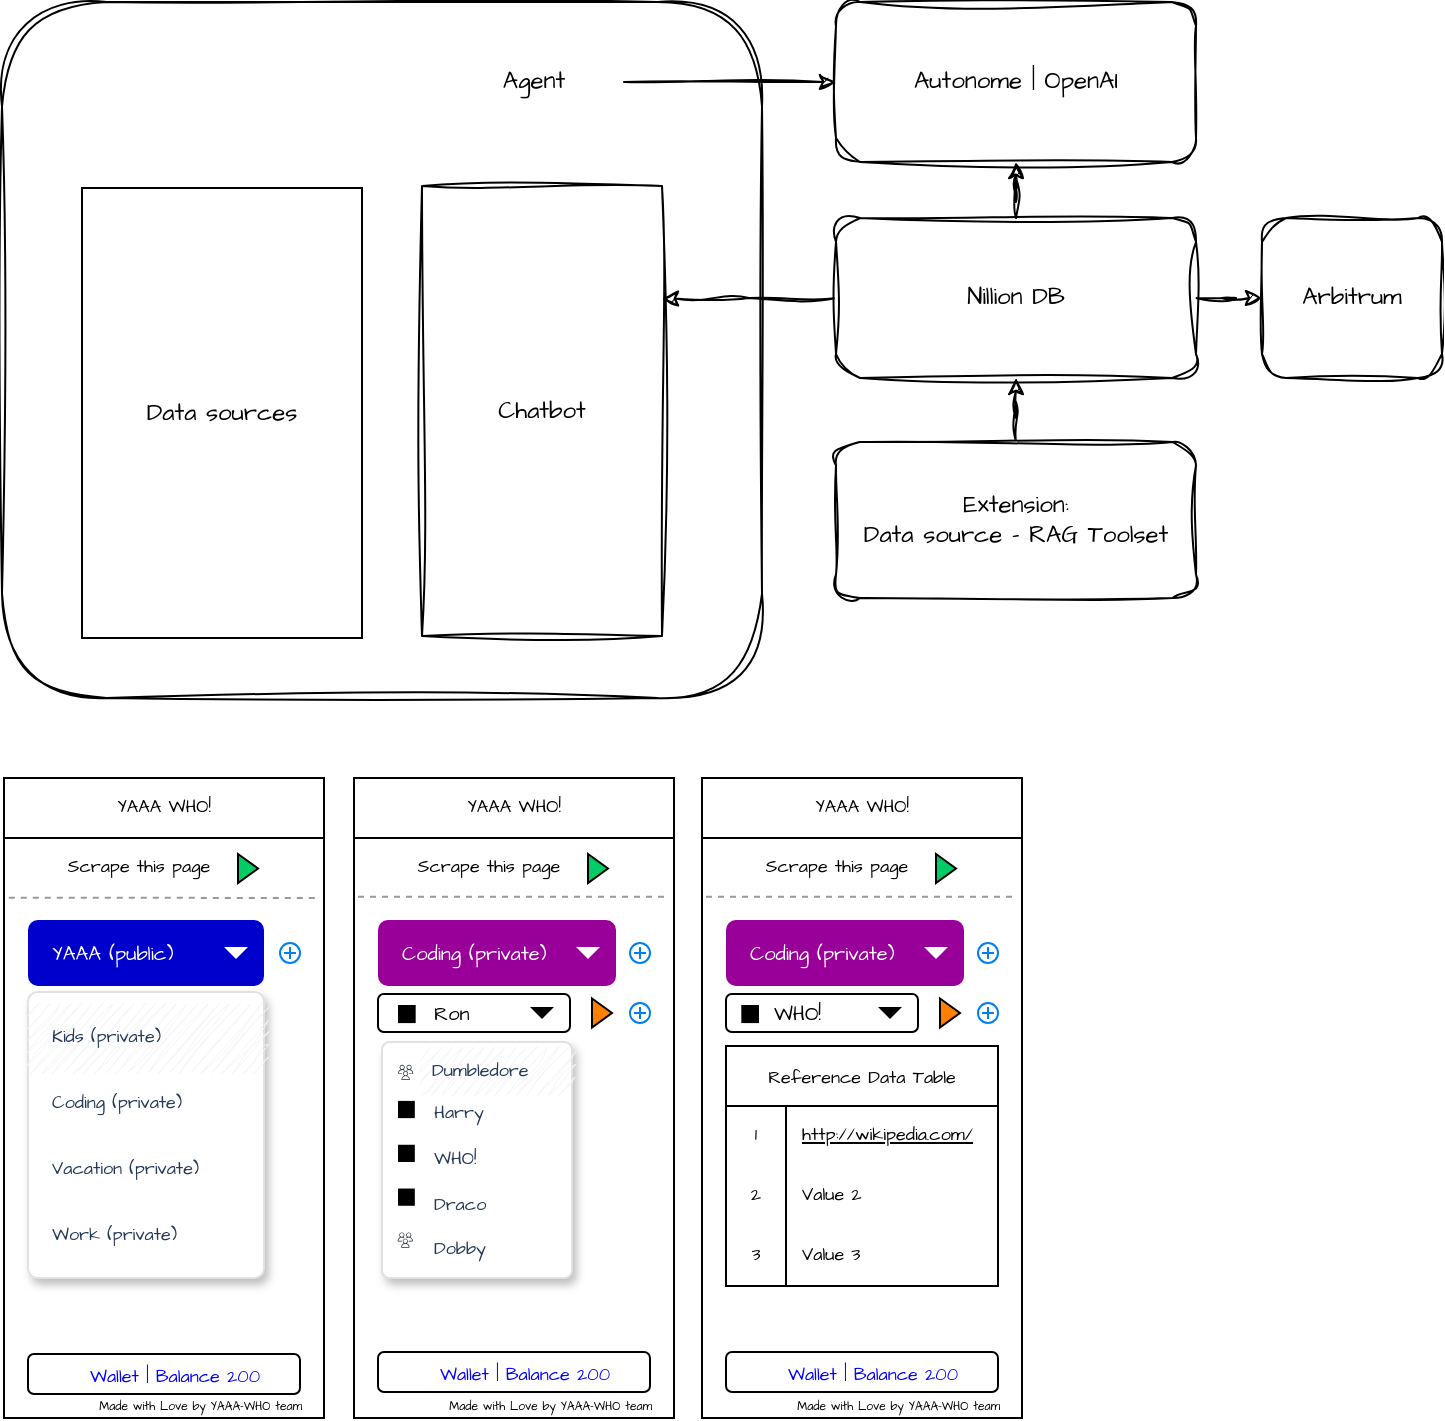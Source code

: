 <mxfile version="26.0.9">
  <diagram name="Page-1" id="-vO6IKAvIUpi8Fm659_Z">
    <mxGraphModel dx="816" dy="445" grid="1" gridSize="10" guides="1" tooltips="1" connect="1" arrows="1" fold="1" page="1" pageScale="1" pageWidth="827" pageHeight="1169" math="0" shadow="0">
      <root>
        <mxCell id="0" />
        <mxCell id="1" parent="0" />
        <mxCell id="kdlLtOx3mS1jV0NhRZuz-1" value="" style="rounded=1;whiteSpace=wrap;html=1;sketch=1;hachureGap=4;jiggle=2;curveFitting=1;fontFamily=Architects Daughter;fontSource=https%3A%2F%2Ffonts.googleapis.com%2Fcss%3Ffamily%3DArchitects%2BDaughter;" vertex="1" parent="1">
          <mxGeometry x="39" y="132" width="380" height="348" as="geometry" />
        </mxCell>
        <mxCell id="kdlLtOx3mS1jV0NhRZuz-2" value="Chatbot" style="rounded=0;whiteSpace=wrap;html=1;sketch=1;hachureGap=4;jiggle=2;curveFitting=1;fontFamily=Architects Daughter;fontSource=https%3A%2F%2Ffonts.googleapis.com%2Fcss%3Ffamily%3DArchitects%2BDaughter;" vertex="1" parent="1">
          <mxGeometry x="249" y="224" width="120" height="225" as="geometry" />
        </mxCell>
        <mxCell id="kdlLtOx3mS1jV0NhRZuz-6" style="edgeStyle=orthogonalEdgeStyle;rounded=0;sketch=1;hachureGap=4;jiggle=2;curveFitting=1;orthogonalLoop=1;jettySize=auto;html=1;fontFamily=Architects Daughter;fontSource=https%3A%2F%2Ffonts.googleapis.com%2Fcss%3Ffamily%3DArchitects%2BDaughter;" edge="1" parent="1" source="kdlLtOx3mS1jV0NhRZuz-3" target="kdlLtOx3mS1jV0NhRZuz-5">
          <mxGeometry relative="1" as="geometry" />
        </mxCell>
        <mxCell id="kdlLtOx3mS1jV0NhRZuz-3" value="Agent" style="text;html=1;align=center;verticalAlign=middle;whiteSpace=wrap;rounded=0;fontFamily=Architects Daughter;fontSource=https%3A%2F%2Ffonts.googleapis.com%2Fcss%3Ffamily%3DArchitects%2BDaughter;" vertex="1" parent="1">
          <mxGeometry x="260" y="157" width="90" height="30" as="geometry" />
        </mxCell>
        <mxCell id="kdlLtOx3mS1jV0NhRZuz-4" value="Data sources" style="text;html=1;align=center;verticalAlign=middle;whiteSpace=wrap;rounded=0;fontFamily=Architects Daughter;fontSource=https%3A%2F%2Ffonts.googleapis.com%2Fcss%3Ffamily%3DArchitects%2BDaughter;shadow=0;strokeColor=default;" vertex="1" parent="1">
          <mxGeometry x="79" y="225" width="140" height="225" as="geometry" />
        </mxCell>
        <mxCell id="kdlLtOx3mS1jV0NhRZuz-5" value="Autonome | OpenAI" style="rounded=1;whiteSpace=wrap;html=1;sketch=1;hachureGap=4;jiggle=2;curveFitting=1;fontFamily=Architects Daughter;fontSource=https%3A%2F%2Ffonts.googleapis.com%2Fcss%3Ffamily%3DArchitects%2BDaughter;" vertex="1" parent="1">
          <mxGeometry x="456" y="132" width="180" height="80" as="geometry" />
        </mxCell>
        <mxCell id="kdlLtOx3mS1jV0NhRZuz-8" style="edgeStyle=orthogonalEdgeStyle;rounded=0;sketch=1;hachureGap=4;jiggle=2;curveFitting=1;orthogonalLoop=1;jettySize=auto;html=1;entryX=0.5;entryY=1;entryDx=0;entryDy=0;fontFamily=Architects Daughter;fontSource=https%3A%2F%2Ffonts.googleapis.com%2Fcss%3Ffamily%3DArchitects%2BDaughter;" edge="1" parent="1" source="kdlLtOx3mS1jV0NhRZuz-7" target="kdlLtOx3mS1jV0NhRZuz-5">
          <mxGeometry relative="1" as="geometry" />
        </mxCell>
        <mxCell id="kdlLtOx3mS1jV0NhRZuz-9" style="edgeStyle=orthogonalEdgeStyle;rounded=0;sketch=1;hachureGap=4;jiggle=2;curveFitting=1;orthogonalLoop=1;jettySize=auto;html=1;entryX=1;entryY=0.25;entryDx=0;entryDy=0;fontFamily=Architects Daughter;fontSource=https%3A%2F%2Ffonts.googleapis.com%2Fcss%3Ffamily%3DArchitects%2BDaughter;" edge="1" parent="1" source="kdlLtOx3mS1jV0NhRZuz-7" target="kdlLtOx3mS1jV0NhRZuz-2">
          <mxGeometry relative="1" as="geometry" />
        </mxCell>
        <mxCell id="kdlLtOx3mS1jV0NhRZuz-16" style="edgeStyle=orthogonalEdgeStyle;rounded=0;sketch=1;hachureGap=4;jiggle=2;curveFitting=1;orthogonalLoop=1;jettySize=auto;html=1;entryX=0;entryY=0.5;entryDx=0;entryDy=0;fontFamily=Architects Daughter;fontSource=https%3A%2F%2Ffonts.googleapis.com%2Fcss%3Ffamily%3DArchitects%2BDaughter;" edge="1" parent="1" source="kdlLtOx3mS1jV0NhRZuz-7" target="kdlLtOx3mS1jV0NhRZuz-15">
          <mxGeometry relative="1" as="geometry" />
        </mxCell>
        <mxCell id="kdlLtOx3mS1jV0NhRZuz-7" value="Nillion DB" style="rounded=1;whiteSpace=wrap;html=1;sketch=1;hachureGap=4;jiggle=2;curveFitting=1;fontFamily=Architects Daughter;fontSource=https%3A%2F%2Ffonts.googleapis.com%2Fcss%3Ffamily%3DArchitects%2BDaughter;" vertex="1" parent="1">
          <mxGeometry x="456" y="240" width="180" height="80" as="geometry" />
        </mxCell>
        <mxCell id="kdlLtOx3mS1jV0NhRZuz-11" style="edgeStyle=orthogonalEdgeStyle;rounded=0;sketch=1;hachureGap=4;jiggle=2;curveFitting=1;orthogonalLoop=1;jettySize=auto;html=1;entryX=0.5;entryY=1;entryDx=0;entryDy=0;fontFamily=Architects Daughter;fontSource=https%3A%2F%2Ffonts.googleapis.com%2Fcss%3Ffamily%3DArchitects%2BDaughter;" edge="1" parent="1" source="kdlLtOx3mS1jV0NhRZuz-10" target="kdlLtOx3mS1jV0NhRZuz-7">
          <mxGeometry relative="1" as="geometry" />
        </mxCell>
        <mxCell id="kdlLtOx3mS1jV0NhRZuz-10" value="Extension:&lt;div&gt;Data source - RAG Toolset&lt;/div&gt;" style="rounded=1;whiteSpace=wrap;html=1;sketch=1;hachureGap=4;jiggle=2;curveFitting=1;fontFamily=Architects Daughter;fontSource=https%3A%2F%2Ffonts.googleapis.com%2Fcss%3Ffamily%3DArchitects%2BDaughter;" vertex="1" parent="1">
          <mxGeometry x="456" y="352" width="180" height="78" as="geometry" />
        </mxCell>
        <mxCell id="kdlLtOx3mS1jV0NhRZuz-15" value="Arbitrum" style="rounded=1;whiteSpace=wrap;html=1;sketch=1;hachureGap=4;jiggle=2;curveFitting=1;fontFamily=Architects Daughter;fontSource=https%3A%2F%2Ffonts.googleapis.com%2Fcss%3Ffamily%3DArchitects%2BDaughter;" vertex="1" parent="1">
          <mxGeometry x="669" y="240" width="90" height="80" as="geometry" />
        </mxCell>
        <mxCell id="kdlLtOx3mS1jV0NhRZuz-19" value="" style="rounded=0;whiteSpace=wrap;html=1;hachureGap=4;fontFamily=Architects Daughter;fontSource=https%3A%2F%2Ffonts.googleapis.com%2Fcss%3Ffamily%3DArchitects%2BDaughter;" vertex="1" parent="1">
          <mxGeometry x="40" y="520" width="160" height="320" as="geometry" />
        </mxCell>
        <mxCell id="kdlLtOx3mS1jV0NhRZuz-20" value="YAAA WHO!" style="text;html=1;align=center;verticalAlign=middle;whiteSpace=wrap;rounded=0;fontFamily=Architects Daughter;fontSource=https%3A%2F%2Ffonts.googleapis.com%2Fcss%3Ffamily%3DArchitects%2BDaughter;fontSize=9;labelBorderColor=none;strokeColor=default;" vertex="1" parent="1">
          <mxGeometry x="40" y="520" width="160" height="30" as="geometry" />
        </mxCell>
        <mxCell id="kdlLtOx3mS1jV0NhRZuz-25" value="" style="triangle;whiteSpace=wrap;html=1;hachureGap=4;fontFamily=Architects Daughter;fontSource=https%3A%2F%2Ffonts.googleapis.com%2Fcss%3Ffamily%3DArchitects%2BDaughter;fillColor=#00CC66;" vertex="1" parent="1">
          <mxGeometry x="157" y="558" width="10" height="14.5" as="geometry" />
        </mxCell>
        <mxCell id="kdlLtOx3mS1jV0NhRZuz-26" value="Scrape this page" style="text;html=1;align=center;verticalAlign=middle;whiteSpace=wrap;rounded=0;fontFamily=Architects Daughter;fontSource=https%3A%2F%2Ffonts.googleapis.com%2Fcss%3Ffamily%3DArchitects%2BDaughter;fontSize=9;labelBorderColor=none;strokeColor=none;" vertex="1" parent="1">
          <mxGeometry x="66.5" y="550" width="81" height="30" as="geometry" />
        </mxCell>
        <mxCell id="kdlLtOx3mS1jV0NhRZuz-29" value="&lt;font style=&quot;font-size: 10px;&quot;&gt;YAAA (public)&lt;/font&gt;" style="rounded=1;fillColor=#0000CC;strokeColor=none;html=1;fontColor=#ffffff;align=left;fontSize=12;spacingLeft=10;sketch=0;hachureGap=4;pointerEvents=0;fontFamily=Architects Daughter;fontSource=https%3A%2F%2Ffonts.googleapis.com%2Fcss%3Ffamily%3DArchitects%2BDaughter;jiggle=2;curveFitting=1;" vertex="1" parent="1">
          <mxGeometry x="52" y="591" width="118" height="33" as="geometry" />
        </mxCell>
        <mxCell id="kdlLtOx3mS1jV0NhRZuz-30" value="" style="shape=triangle;direction=south;fillColor=#ffffff;strokeColor=none;html=1;hachureGap=4;pointerEvents=0;fontFamily=Architects Daughter;fontSource=https%3A%2F%2Ffonts.googleapis.com%2Fcss%3Ffamily%3DArchitects%2BDaughter;fontSize=20;" vertex="1" parent="kdlLtOx3mS1jV0NhRZuz-29">
          <mxGeometry x="1" y="0.5" width="12" height="6" relative="1" as="geometry">
            <mxPoint x="-20" y="-3" as="offset" />
          </mxGeometry>
        </mxCell>
        <mxCell id="kdlLtOx3mS1jV0NhRZuz-31" value="" style="rounded=1;fillColor=#ffffff;strokeColor=#DFE1E5;shadow=1;html=1;arcSize=4;hachureGap=4;pointerEvents=0;fontFamily=Architects Daughter;fontSource=https%3A%2F%2Ffonts.googleapis.com%2Fcss%3Ffamily%3DArchitects%2BDaughter;fontSize=20;" vertex="1" parent="1">
          <mxGeometry x="52" y="627" width="118" height="143" as="geometry" />
        </mxCell>
        <mxCell id="kdlLtOx3mS1jV0NhRZuz-32" value="Kids (private)" style="rounded=0;fillColor=#F4F5F7;strokeColor=none;shadow=0;html=1;align=left;fontSize=9;spacingLeft=10;fontColor=#253858;resizeWidth=1;sketch=1;hachureGap=4;pointerEvents=0;fontFamily=Architects Daughter;fontSource=https%3A%2F%2Ffonts.googleapis.com%2Fcss%3Ffamily%3DArchitects%2BDaughter;jiggle=2;curveFitting=1;" vertex="1" parent="kdlLtOx3mS1jV0NhRZuz-31">
          <mxGeometry width="118" height="33" relative="1" as="geometry">
            <mxPoint y="6" as="offset" />
          </mxGeometry>
        </mxCell>
        <mxCell id="kdlLtOx3mS1jV0NhRZuz-33" value="Coding (private)" style="rounded=0;fillColor=none;strokeColor=none;shadow=0;html=1;align=left;fontSize=9;spacingLeft=10;fontColor=#253858;resizeWidth=1;sketch=1;hachureGap=4;pointerEvents=0;fontFamily=Architects Daughter;fontSource=https%3A%2F%2Ffonts.googleapis.com%2Fcss%3Ffamily%3DArchitects%2BDaughter;jiggle=2;curveFitting=1;" vertex="1" parent="kdlLtOx3mS1jV0NhRZuz-31">
          <mxGeometry width="118" height="33" relative="1" as="geometry">
            <mxPoint y="39" as="offset" />
          </mxGeometry>
        </mxCell>
        <mxCell id="kdlLtOx3mS1jV0NhRZuz-34" value="Vacation (private)" style="rounded=0;fillColor=none;strokeColor=none;shadow=0;html=1;align=left;fontSize=9;spacingLeft=10;fontColor=#253858;resizeWidth=1;sketch=1;hachureGap=4;pointerEvents=0;fontFamily=Architects Daughter;fontSource=https%3A%2F%2Ffonts.googleapis.com%2Fcss%3Ffamily%3DArchitects%2BDaughter;jiggle=2;curveFitting=1;" vertex="1" parent="kdlLtOx3mS1jV0NhRZuz-31">
          <mxGeometry width="118" height="33" relative="1" as="geometry">
            <mxPoint y="72" as="offset" />
          </mxGeometry>
        </mxCell>
        <mxCell id="kdlLtOx3mS1jV0NhRZuz-35" value="Work (private)" style="rounded=0;fillColor=none;strokeColor=none;shadow=0;html=1;align=left;fontSize=9;spacingLeft=10;fontColor=#253858;resizeWidth=1;sketch=1;hachureGap=4;pointerEvents=0;fontFamily=Architects Daughter;fontSource=https%3A%2F%2Ffonts.googleapis.com%2Fcss%3Ffamily%3DArchitects%2BDaughter;jiggle=2;curveFitting=1;" vertex="1" parent="kdlLtOx3mS1jV0NhRZuz-31">
          <mxGeometry width="118" height="33" relative="1" as="geometry">
            <mxPoint y="105" as="offset" />
          </mxGeometry>
        </mxCell>
        <mxCell id="kdlLtOx3mS1jV0NhRZuz-36" value="" style="rounded=0;whiteSpace=wrap;html=1;hachureGap=4;fontFamily=Architects Daughter;fontSource=https%3A%2F%2Ffonts.googleapis.com%2Fcss%3Ffamily%3DArchitects%2BDaughter;" vertex="1" parent="1">
          <mxGeometry x="389" y="520" width="160" height="320" as="geometry" />
        </mxCell>
        <mxCell id="kdlLtOx3mS1jV0NhRZuz-37" value="YAAA WHO!" style="text;html=1;align=center;verticalAlign=middle;whiteSpace=wrap;rounded=0;fontFamily=Architects Daughter;fontSource=https%3A%2F%2Ffonts.googleapis.com%2Fcss%3Ffamily%3DArchitects%2BDaughter;fontSize=9;labelBorderColor=none;strokeColor=default;" vertex="1" parent="1">
          <mxGeometry x="389" y="520" width="160" height="30" as="geometry" />
        </mxCell>
        <mxCell id="kdlLtOx3mS1jV0NhRZuz-38" value="" style="triangle;whiteSpace=wrap;html=1;hachureGap=4;fontFamily=Architects Daughter;fontSource=https%3A%2F%2Ffonts.googleapis.com%2Fcss%3Ffamily%3DArchitects%2BDaughter;fillColor=#00CC66;" vertex="1" parent="1">
          <mxGeometry x="506" y="558" width="10" height="14.5" as="geometry" />
        </mxCell>
        <mxCell id="kdlLtOx3mS1jV0NhRZuz-39" value="Scrape this page" style="text;html=1;align=center;verticalAlign=middle;whiteSpace=wrap;rounded=0;fontFamily=Architects Daughter;fontSource=https%3A%2F%2Ffonts.googleapis.com%2Fcss%3Ffamily%3DArchitects%2BDaughter;fontSize=9;labelBorderColor=none;strokeColor=none;" vertex="1" parent="1">
          <mxGeometry x="415.5" y="550" width="81" height="30" as="geometry" />
        </mxCell>
        <mxCell id="kdlLtOx3mS1jV0NhRZuz-41" value="&lt;font style=&quot;font-size: 10px;&quot;&gt;Coding (private)&lt;/font&gt;" style="rounded=1;fillColor=#990099;strokeColor=none;html=1;fontColor=#ffffff;align=left;fontSize=12;spacingLeft=10;sketch=0;hachureGap=4;pointerEvents=0;fontFamily=Architects Daughter;fontSource=https%3A%2F%2Ffonts.googleapis.com%2Fcss%3Ffamily%3DArchitects%2BDaughter;jiggle=2;curveFitting=1;" vertex="1" parent="1">
          <mxGeometry x="401" y="591" width="119" height="33" as="geometry" />
        </mxCell>
        <mxCell id="kdlLtOx3mS1jV0NhRZuz-42" value="" style="shape=triangle;direction=south;fillColor=#ffffff;strokeColor=none;html=1;hachureGap=4;pointerEvents=0;fontFamily=Architects Daughter;fontSource=https%3A%2F%2Ffonts.googleapis.com%2Fcss%3Ffamily%3DArchitects%2BDaughter;fontSize=20;" vertex="1" parent="kdlLtOx3mS1jV0NhRZuz-41">
          <mxGeometry x="1" y="0.5" width="12" height="6" relative="1" as="geometry">
            <mxPoint x="-20" y="-3" as="offset" />
          </mxGeometry>
        </mxCell>
        <mxCell id="kdlLtOx3mS1jV0NhRZuz-48" value="Reference Data Table" style="shape=table;startSize=30;container=1;collapsible=0;childLayout=tableLayout;fixedRows=1;rowLines=0;fontStyle=0;strokeColor=default;fontSize=9;hachureGap=4;fontFamily=Architects Daughter;fontSource=https%3A%2F%2Ffonts.googleapis.com%2Fcss%3Ffamily%3DArchitects%2BDaughter;swimlaneLine=1;" vertex="1" parent="1">
          <mxGeometry x="401" y="654" width="136" height="120" as="geometry" />
        </mxCell>
        <mxCell id="kdlLtOx3mS1jV0NhRZuz-49" value="" style="shape=tableRow;horizontal=0;startSize=0;swimlaneHead=0;swimlaneBody=0;top=0;left=0;bottom=0;right=0;collapsible=0;dropTarget=0;fillColor=none;points=[[0,0.5],[1,0.5]];portConstraint=eastwest;strokeColor=inherit;fontSize=9;sketch=1;hachureGap=4;jiggle=2;curveFitting=1;fontFamily=Architects Daughter;fontSource=https%3A%2F%2Ffonts.googleapis.com%2Fcss%3Ffamily%3DArchitects%2BDaughter;" vertex="1" parent="kdlLtOx3mS1jV0NhRZuz-48">
          <mxGeometry y="30" width="136" height="30" as="geometry" />
        </mxCell>
        <mxCell id="kdlLtOx3mS1jV0NhRZuz-50" value="1" style="shape=partialRectangle;html=1;whiteSpace=wrap;connectable=0;fillColor=none;top=0;left=0;bottom=0;right=0;overflow=hidden;pointerEvents=1;strokeColor=inherit;fontSize=9;sketch=1;hachureGap=4;jiggle=2;curveFitting=1;fontFamily=Architects Daughter;fontSource=https%3A%2F%2Ffonts.googleapis.com%2Fcss%3Ffamily%3DArchitects%2BDaughter;" vertex="1" parent="kdlLtOx3mS1jV0NhRZuz-49">
          <mxGeometry width="30" height="30" as="geometry">
            <mxRectangle width="30" height="30" as="alternateBounds" />
          </mxGeometry>
        </mxCell>
        <mxCell id="kdlLtOx3mS1jV0NhRZuz-51" value="&lt;u&gt;http://wikipedia.com/&lt;/u&gt;" style="shape=partialRectangle;html=1;whiteSpace=wrap;connectable=0;fillColor=none;top=0;left=0;bottom=0;right=0;align=left;spacingLeft=6;overflow=hidden;strokeColor=inherit;fontSize=9;sketch=1;hachureGap=4;jiggle=2;curveFitting=1;fontFamily=Architects Daughter;fontSource=https%3A%2F%2Ffonts.googleapis.com%2Fcss%3Ffamily%3DArchitects%2BDaughter;" vertex="1" parent="kdlLtOx3mS1jV0NhRZuz-49">
          <mxGeometry x="30" width="106" height="30" as="geometry">
            <mxRectangle width="106" height="30" as="alternateBounds" />
          </mxGeometry>
        </mxCell>
        <mxCell id="kdlLtOx3mS1jV0NhRZuz-52" value="" style="shape=tableRow;horizontal=0;startSize=0;swimlaneHead=0;swimlaneBody=0;top=0;left=0;bottom=0;right=0;collapsible=0;dropTarget=0;fillColor=none;points=[[0,0.5],[1,0.5]];portConstraint=eastwest;strokeColor=inherit;fontSize=9;sketch=1;hachureGap=4;jiggle=2;curveFitting=1;fontFamily=Architects Daughter;fontSource=https%3A%2F%2Ffonts.googleapis.com%2Fcss%3Ffamily%3DArchitects%2BDaughter;" vertex="1" parent="kdlLtOx3mS1jV0NhRZuz-48">
          <mxGeometry y="60" width="136" height="30" as="geometry" />
        </mxCell>
        <mxCell id="kdlLtOx3mS1jV0NhRZuz-53" value="2" style="shape=partialRectangle;html=1;whiteSpace=wrap;connectable=0;fillColor=none;top=0;left=0;bottom=0;right=0;overflow=hidden;strokeColor=inherit;fontSize=9;sketch=1;hachureGap=4;jiggle=2;curveFitting=1;fontFamily=Architects Daughter;fontSource=https%3A%2F%2Ffonts.googleapis.com%2Fcss%3Ffamily%3DArchitects%2BDaughter;" vertex="1" parent="kdlLtOx3mS1jV0NhRZuz-52">
          <mxGeometry width="30" height="30" as="geometry">
            <mxRectangle width="30" height="30" as="alternateBounds" />
          </mxGeometry>
        </mxCell>
        <mxCell id="kdlLtOx3mS1jV0NhRZuz-54" value="Value 2" style="shape=partialRectangle;html=1;whiteSpace=wrap;connectable=0;fillColor=none;top=0;left=0;bottom=0;right=0;align=left;spacingLeft=6;overflow=hidden;strokeColor=inherit;fontSize=9;sketch=1;hachureGap=4;jiggle=2;curveFitting=1;fontFamily=Architects Daughter;fontSource=https%3A%2F%2Ffonts.googleapis.com%2Fcss%3Ffamily%3DArchitects%2BDaughter;" vertex="1" parent="kdlLtOx3mS1jV0NhRZuz-52">
          <mxGeometry x="30" width="106" height="30" as="geometry">
            <mxRectangle width="106" height="30" as="alternateBounds" />
          </mxGeometry>
        </mxCell>
        <mxCell id="kdlLtOx3mS1jV0NhRZuz-55" value="" style="shape=tableRow;horizontal=0;startSize=0;swimlaneHead=0;swimlaneBody=0;top=0;left=0;bottom=0;right=0;collapsible=0;dropTarget=0;fillColor=none;points=[[0,0.5],[1,0.5]];portConstraint=eastwest;strokeColor=inherit;fontSize=9;sketch=1;hachureGap=4;jiggle=2;curveFitting=1;fontFamily=Architects Daughter;fontSource=https%3A%2F%2Ffonts.googleapis.com%2Fcss%3Ffamily%3DArchitects%2BDaughter;" vertex="1" parent="kdlLtOx3mS1jV0NhRZuz-48">
          <mxGeometry y="90" width="136" height="30" as="geometry" />
        </mxCell>
        <mxCell id="kdlLtOx3mS1jV0NhRZuz-56" value="3" style="shape=partialRectangle;html=1;whiteSpace=wrap;connectable=0;fillColor=none;top=0;left=0;bottom=0;right=0;overflow=hidden;strokeColor=inherit;fontSize=9;sketch=1;hachureGap=4;jiggle=2;curveFitting=1;fontFamily=Architects Daughter;fontSource=https%3A%2F%2Ffonts.googleapis.com%2Fcss%3Ffamily%3DArchitects%2BDaughter;" vertex="1" parent="kdlLtOx3mS1jV0NhRZuz-55">
          <mxGeometry width="30" height="30" as="geometry">
            <mxRectangle width="30" height="30" as="alternateBounds" />
          </mxGeometry>
        </mxCell>
        <mxCell id="kdlLtOx3mS1jV0NhRZuz-57" value="Value 3" style="shape=partialRectangle;html=1;whiteSpace=wrap;connectable=0;fillColor=none;top=0;left=0;bottom=0;right=0;align=left;spacingLeft=6;overflow=hidden;strokeColor=inherit;fontSize=9;sketch=1;hachureGap=4;jiggle=2;curveFitting=1;fontFamily=Architects Daughter;fontSource=https%3A%2F%2Ffonts.googleapis.com%2Fcss%3Ffamily%3DArchitects%2BDaughter;" vertex="1" parent="kdlLtOx3mS1jV0NhRZuz-55">
          <mxGeometry x="30" width="106" height="30" as="geometry">
            <mxRectangle width="106" height="30" as="alternateBounds" />
          </mxGeometry>
        </mxCell>
        <mxCell id="kdlLtOx3mS1jV0NhRZuz-64" value="" style="endArrow=none;dashed=1;html=1;rounded=0;hachureGap=4;fontFamily=Architects Daughter;fontSource=https%3A%2F%2Ffonts.googleapis.com%2Fcss%3Ffamily%3DArchitects%2BDaughter;exitX=0.015;exitY=0.187;exitDx=0;exitDy=0;exitPerimeter=0;strokeColor=#999999;" edge="1" parent="1" source="kdlLtOx3mS1jV0NhRZuz-19">
          <mxGeometry width="50" height="50" relative="1" as="geometry">
            <mxPoint x="178" y="710" as="sourcePoint" />
            <mxPoint x="198" y="580" as="targetPoint" />
          </mxGeometry>
        </mxCell>
        <mxCell id="kdlLtOx3mS1jV0NhRZuz-65" value="" style="endArrow=none;dashed=1;html=1;rounded=0;hachureGap=4;fontFamily=Architects Daughter;fontSource=https%3A%2F%2Ffonts.googleapis.com%2Fcss%3Ffamily%3DArchitects%2BDaughter;exitX=0.015;exitY=0.187;exitDx=0;exitDy=0;exitPerimeter=0;strokeColor=#999999;" edge="1" parent="1">
          <mxGeometry width="50" height="50" relative="1" as="geometry">
            <mxPoint x="391" y="579.38" as="sourcePoint" />
            <mxPoint x="547" y="579.38" as="targetPoint" />
          </mxGeometry>
        </mxCell>
        <mxCell id="kdlLtOx3mS1jV0NhRZuz-68" value="" style="html=1;verticalLabelPosition=bottom;align=center;labelBackgroundColor=#ffffff;verticalAlign=top;strokeWidth=1;strokeColor=#0080F0;shadow=0;dashed=0;shape=mxgraph.ios7.icons.add;hachureGap=4;fontFamily=Architects Daughter;fontSource=https%3A%2F%2Ffonts.googleapis.com%2Fcss%3Ffamily%3DArchitects%2BDaughter;" vertex="1" parent="1">
          <mxGeometry x="178" y="602.5" width="10" height="10" as="geometry" />
        </mxCell>
        <mxCell id="kdlLtOx3mS1jV0NhRZuz-69" value="" style="html=1;verticalLabelPosition=bottom;align=center;labelBackgroundColor=#ffffff;verticalAlign=top;strokeWidth=1;strokeColor=#0080F0;shadow=0;dashed=0;shape=mxgraph.ios7.icons.add;hachureGap=4;fontFamily=Architects Daughter;fontSource=https%3A%2F%2Ffonts.googleapis.com%2Fcss%3Ffamily%3DArchitects%2BDaughter;" vertex="1" parent="1">
          <mxGeometry x="527" y="602.5" width="10" height="10" as="geometry" />
        </mxCell>
        <mxCell id="kdlLtOx3mS1jV0NhRZuz-70" value="&lt;font style=&quot;font-size: 9px;&quot;&gt;Wallet | Balance 200&lt;/font&gt;" style="rounded=1;fillColor=none;strokeColor=default;html=1;fontColor=#0000FF;align=center;fontSize=10;spacingLeft=10;fontSize=11;hachureGap=4;pointerEvents=0;fontFamily=Architects Daughter;fontSource=https%3A%2F%2Ffonts.googleapis.com%2Fcss%3Ffamily%3DArchitects%2BDaughter;labelBorderColor=none;" vertex="1" parent="1">
          <mxGeometry x="401" y="807" width="136" height="20" as="geometry" />
        </mxCell>
        <mxCell id="kdlLtOx3mS1jV0NhRZuz-71" value="&lt;font style=&quot;font-size: 9px;&quot;&gt;Wallet | Balance 200&lt;/font&gt;" style="rounded=1;fillColor=none;strokeColor=default;html=1;fontColor=#0000FF;align=center;fontSize=10;spacingLeft=10;fontSize=11;hachureGap=4;pointerEvents=0;fontFamily=Architects Daughter;fontSource=https%3A%2F%2Ffonts.googleapis.com%2Fcss%3Ffamily%3DArchitects%2BDaughter;labelBorderColor=none;" vertex="1" parent="1">
          <mxGeometry x="52" y="808" width="136" height="20" as="geometry" />
        </mxCell>
        <mxCell id="kdlLtOx3mS1jV0NhRZuz-72" value="&lt;font style=&quot;font-size: 10px;&quot;&gt;&amp;nbsp; &amp;nbsp;WHO!&lt;/font&gt;" style="rounded=1;fillColor=default;strokeColor=default;html=1;fontColor=#000000;align=left;fontSize=12;spacingLeft=10;sketch=0;hachureGap=4;pointerEvents=0;fontFamily=Architects Daughter;fontSource=https%3A%2F%2Ffonts.googleapis.com%2Fcss%3Ffamily%3DArchitects%2BDaughter;jiggle=2;curveFitting=1;" vertex="1" parent="1">
          <mxGeometry x="401" y="628" width="96" height="19" as="geometry" />
        </mxCell>
        <mxCell id="kdlLtOx3mS1jV0NhRZuz-73" value="" style="shape=triangle;direction=south;fillColor=#000000;strokeColor=none;html=1;hachureGap=4;pointerEvents=0;fontFamily=Architects Daughter;fontSource=https%3A%2F%2Ffonts.googleapis.com%2Fcss%3Ffamily%3DArchitects%2BDaughter;fontSize=20;" vertex="1" parent="kdlLtOx3mS1jV0NhRZuz-72">
          <mxGeometry x="1" y="0.5" width="12" height="6" relative="1" as="geometry">
            <mxPoint x="-20" y="-3" as="offset" />
          </mxGeometry>
        </mxCell>
        <mxCell id="kdlLtOx3mS1jV0NhRZuz-119" value="" style="sketch=0;verticalLabelPosition=bottom;sketch=0;aspect=fixed;html=1;verticalAlign=top;strokeColor=none;fillColor=#000000;align=center;outlineConnect=0;pointerEvents=1;shape=mxgraph.citrix2.user;hachureGap=4;jiggle=2;curveFitting=1;fontFamily=Architects Daughter;fontSource=https%3A%2F%2Ffonts.googleapis.com%2Fcss%3Ffamily%3DArchitects%2BDaughter;" vertex="1" parent="kdlLtOx3mS1jV0NhRZuz-72">
          <mxGeometry x="7.66" y="5.5" width="8.84" height="9.05" as="geometry" />
        </mxCell>
        <mxCell id="kdlLtOx3mS1jV0NhRZuz-76" value="" style="triangle;whiteSpace=wrap;html=1;hachureGap=4;fontFamily=Architects Daughter;fontSource=https%3A%2F%2Ffonts.googleapis.com%2Fcss%3Ffamily%3DArchitects%2BDaughter;fillColor=#FF8000;" vertex="1" parent="1">
          <mxGeometry x="508" y="630.25" width="10" height="14.5" as="geometry" />
        </mxCell>
        <mxCell id="kdlLtOx3mS1jV0NhRZuz-77" value="" style="html=1;verticalLabelPosition=bottom;align=center;labelBackgroundColor=#ffffff;verticalAlign=top;strokeWidth=1;strokeColor=#0080F0;shadow=0;dashed=0;shape=mxgraph.ios7.icons.add;hachureGap=4;fontFamily=Architects Daughter;fontSource=https%3A%2F%2Ffonts.googleapis.com%2Fcss%3Ffamily%3DArchitects%2BDaughter;" vertex="1" parent="1">
          <mxGeometry x="527" y="632.5" width="10" height="10" as="geometry" />
        </mxCell>
        <mxCell id="kdlLtOx3mS1jV0NhRZuz-78" value="" style="rounded=0;whiteSpace=wrap;html=1;hachureGap=4;fontFamily=Architects Daughter;fontSource=https%3A%2F%2Ffonts.googleapis.com%2Fcss%3Ffamily%3DArchitects%2BDaughter;" vertex="1" parent="1">
          <mxGeometry x="215" y="520" width="160" height="320" as="geometry" />
        </mxCell>
        <mxCell id="kdlLtOx3mS1jV0NhRZuz-79" value="YAAA WHO!" style="text;html=1;align=center;verticalAlign=middle;whiteSpace=wrap;rounded=0;fontFamily=Architects Daughter;fontSource=https%3A%2F%2Ffonts.googleapis.com%2Fcss%3Ffamily%3DArchitects%2BDaughter;fontSize=9;labelBorderColor=none;strokeColor=default;" vertex="1" parent="1">
          <mxGeometry x="215" y="520" width="160" height="30" as="geometry" />
        </mxCell>
        <mxCell id="kdlLtOx3mS1jV0NhRZuz-80" value="" style="triangle;whiteSpace=wrap;html=1;hachureGap=4;fontFamily=Architects Daughter;fontSource=https%3A%2F%2Ffonts.googleapis.com%2Fcss%3Ffamily%3DArchitects%2BDaughter;fillColor=#00CC66;" vertex="1" parent="1">
          <mxGeometry x="332" y="558" width="10" height="14.5" as="geometry" />
        </mxCell>
        <mxCell id="kdlLtOx3mS1jV0NhRZuz-81" value="Scrape this page" style="text;html=1;align=center;verticalAlign=middle;whiteSpace=wrap;rounded=0;fontFamily=Architects Daughter;fontSource=https%3A%2F%2Ffonts.googleapis.com%2Fcss%3Ffamily%3DArchitects%2BDaughter;fontSize=9;labelBorderColor=none;strokeColor=none;" vertex="1" parent="1">
          <mxGeometry x="241.5" y="550" width="81" height="30" as="geometry" />
        </mxCell>
        <mxCell id="kdlLtOx3mS1jV0NhRZuz-95" value="" style="endArrow=none;dashed=1;html=1;rounded=0;hachureGap=4;fontFamily=Architects Daughter;fontSource=https%3A%2F%2Ffonts.googleapis.com%2Fcss%3Ffamily%3DArchitects%2BDaughter;exitX=0.015;exitY=0.187;exitDx=0;exitDy=0;exitPerimeter=0;strokeColor=#999999;" edge="1" parent="1">
          <mxGeometry width="50" height="50" relative="1" as="geometry">
            <mxPoint x="217" y="579.38" as="sourcePoint" />
            <mxPoint x="373" y="579.38" as="targetPoint" />
          </mxGeometry>
        </mxCell>
        <mxCell id="kdlLtOx3mS1jV0NhRZuz-97" value="&lt;font style=&quot;font-size: 9px;&quot;&gt;Wallet | Balance 200&lt;/font&gt;" style="rounded=1;fillColor=none;strokeColor=default;html=1;fontColor=#0000FF;align=center;fontSize=10;spacingLeft=10;fontSize=11;hachureGap=4;pointerEvents=0;fontFamily=Architects Daughter;fontSource=https%3A%2F%2Ffonts.googleapis.com%2Fcss%3Ffamily%3DArchitects%2BDaughter;labelBorderColor=none;" vertex="1" parent="1">
          <mxGeometry x="227" y="807" width="136" height="20" as="geometry" />
        </mxCell>
        <mxCell id="kdlLtOx3mS1jV0NhRZuz-98" value="&lt;span style=&quot;font-size: 10px;&quot;&gt;&amp;nbsp; &amp;nbsp; Ron&lt;/span&gt;" style="rounded=1;fillColor=none;strokeColor=default;html=1;fontColor=#000000;align=left;fontSize=12;spacingLeft=10;sketch=0;hachureGap=4;pointerEvents=0;fontFamily=Architects Daughter;fontSource=https%3A%2F%2Ffonts.googleapis.com%2Fcss%3Ffamily%3DArchitects%2BDaughter;jiggle=2;curveFitting=1;" vertex="1" parent="1">
          <mxGeometry x="227" y="628" width="96" height="19" as="geometry" />
        </mxCell>
        <mxCell id="kdlLtOx3mS1jV0NhRZuz-99" value="" style="shape=triangle;direction=south;fillColor=#000000;strokeColor=none;html=1;hachureGap=4;pointerEvents=0;fontFamily=Architects Daughter;fontSource=https%3A%2F%2Ffonts.googleapis.com%2Fcss%3Ffamily%3DArchitects%2BDaughter;fontSize=20;" vertex="1" parent="kdlLtOx3mS1jV0NhRZuz-98">
          <mxGeometry x="1" y="0.5" width="12" height="6" relative="1" as="geometry">
            <mxPoint x="-20" y="-3" as="offset" />
          </mxGeometry>
        </mxCell>
        <mxCell id="kdlLtOx3mS1jV0NhRZuz-117" value="" style="sketch=0;verticalLabelPosition=bottom;sketch=0;aspect=fixed;html=1;verticalAlign=top;strokeColor=none;fillColor=#000000;align=center;outlineConnect=0;pointerEvents=1;shape=mxgraph.citrix2.user;hachureGap=4;jiggle=2;curveFitting=1;fontFamily=Architects Daughter;fontSource=https%3A%2F%2Ffonts.googleapis.com%2Fcss%3Ffamily%3DArchitects%2BDaughter;" vertex="1" parent="kdlLtOx3mS1jV0NhRZuz-98">
          <mxGeometry x="10" y="5.5" width="8.84" height="9.05" as="geometry" />
        </mxCell>
        <mxCell id="kdlLtOx3mS1jV0NhRZuz-100" value="" style="triangle;whiteSpace=wrap;html=1;hachureGap=4;fontFamily=Architects Daughter;fontSource=https%3A%2F%2Ffonts.googleapis.com%2Fcss%3Ffamily%3DArchitects%2BDaughter;fillColor=#FF8000;" vertex="1" parent="1">
          <mxGeometry x="334" y="630.25" width="10" height="14.5" as="geometry" />
        </mxCell>
        <mxCell id="kdlLtOx3mS1jV0NhRZuz-101" value="" style="html=1;verticalLabelPosition=bottom;align=center;labelBackgroundColor=#ffffff;verticalAlign=top;strokeWidth=1;strokeColor=#0080F0;shadow=0;dashed=0;shape=mxgraph.ios7.icons.add;hachureGap=4;fontFamily=Architects Daughter;fontSource=https%3A%2F%2Ffonts.googleapis.com%2Fcss%3Ffamily%3DArchitects%2BDaughter;" vertex="1" parent="1">
          <mxGeometry x="353" y="632.5" width="10" height="10" as="geometry" />
        </mxCell>
        <mxCell id="kdlLtOx3mS1jV0NhRZuz-102" value="" style="rounded=1;fillColor=#ffffff;strokeColor=#DFE1E5;shadow=1;html=1;arcSize=4;hachureGap=4;pointerEvents=0;fontFamily=Architects Daughter;fontSource=https%3A%2F%2Ffonts.googleapis.com%2Fcss%3Ffamily%3DArchitects%2BDaughter;fontSize=20;" vertex="1" parent="1">
          <mxGeometry x="229" y="652" width="95" height="118" as="geometry" />
        </mxCell>
        <mxCell id="kdlLtOx3mS1jV0NhRZuz-103" value="Dumbledore" style="rounded=0;fillColor=#F4F5F7;strokeColor=none;shadow=0;html=1;align=left;fontSize=9;spacingLeft=4;fontColor=#253858;resizeWidth=1;sketch=1;hachureGap=4;pointerEvents=0;fontFamily=Architects Daughter;fontSource=https%3A%2F%2Ffonts.googleapis.com%2Fcss%3Ffamily%3DArchitects%2BDaughter;jiggle=2;curveFitting=1;" vertex="1" parent="kdlLtOx3mS1jV0NhRZuz-102">
          <mxGeometry width="75" height="23" relative="1" as="geometry">
            <mxPoint x="19" y="3" as="offset" />
          </mxGeometry>
        </mxCell>
        <mxCell id="kdlLtOx3mS1jV0NhRZuz-104" value="Harry" style="rounded=0;fillColor=none;strokeColor=none;shadow=0;html=1;align=left;fontSize=9;spacingLeft=4;fontColor=#253858;resizeWidth=1;sketch=1;hachureGap=4;pointerEvents=0;fontFamily=Architects Daughter;fontSource=https%3A%2F%2Ffonts.googleapis.com%2Fcss%3Ffamily%3DArchitects%2BDaughter;jiggle=2;curveFitting=1;" vertex="1" parent="kdlLtOx3mS1jV0NhRZuz-102">
          <mxGeometry width="75" height="23" relative="1" as="geometry">
            <mxPoint x="20" y="24" as="offset" />
          </mxGeometry>
        </mxCell>
        <mxCell id="kdlLtOx3mS1jV0NhRZuz-108" value="WHO!" style="rounded=0;fillColor=none;strokeColor=none;shadow=0;html=1;align=left;fontSize=9;spacingLeft=4;fontColor=#253858;resizeWidth=1;sketch=1;hachureGap=4;pointerEvents=0;fontFamily=Architects Daughter;fontSource=https%3A%2F%2Ffonts.googleapis.com%2Fcss%3Ffamily%3DArchitects%2BDaughter;jiggle=2;curveFitting=1;" vertex="1" parent="kdlLtOx3mS1jV0NhRZuz-102">
          <mxGeometry width="75" height="23" relative="1" as="geometry">
            <mxPoint x="20" y="47" as="offset" />
          </mxGeometry>
        </mxCell>
        <mxCell id="kdlLtOx3mS1jV0NhRZuz-107" value="" style="sketch=0;outlineConnect=0;fontColor=#232F3E;gradientColor=none;fillColor=#232F3D;strokeColor=none;dashed=0;verticalLabelPosition=bottom;verticalAlign=top;align=center;html=1;fontSize=12;fontStyle=0;aspect=fixed;pointerEvents=1;shape=mxgraph.aws4.users;hachureGap=4;jiggle=2;curveFitting=1;fontFamily=Architects Daughter;fontSource=https%3A%2F%2Ffonts.googleapis.com%2Fcss%3Ffamily%3DArchitects%2BDaughter;" vertex="1" parent="kdlLtOx3mS1jV0NhRZuz-102">
          <mxGeometry x="8" y="11.419" width="7.613" height="7.613" as="geometry" />
        </mxCell>
        <mxCell id="kdlLtOx3mS1jV0NhRZuz-109" value="" style="sketch=0;verticalLabelPosition=bottom;sketch=0;aspect=fixed;html=1;verticalAlign=top;strokeColor=none;fillColor=#000000;align=center;outlineConnect=0;pointerEvents=1;shape=mxgraph.citrix2.user;hachureGap=4;jiggle=2;curveFitting=1;fontFamily=Architects Daughter;fontSource=https%3A%2F%2Ffonts.googleapis.com%2Fcss%3Ffamily%3DArchitects%2BDaughter;" vertex="1" parent="kdlLtOx3mS1jV0NhRZuz-102">
          <mxGeometry x="8" y="29.452" width="8.412" height="8.612" as="geometry" />
        </mxCell>
        <mxCell id="kdlLtOx3mS1jV0NhRZuz-110" value="" style="sketch=0;verticalLabelPosition=bottom;sketch=0;aspect=fixed;html=1;verticalAlign=top;strokeColor=none;fillColor=#000000;align=center;outlineConnect=0;pointerEvents=1;shape=mxgraph.citrix2.user;hachureGap=4;jiggle=2;curveFitting=1;fontFamily=Architects Daughter;fontSource=https%3A%2F%2Ffonts.googleapis.com%2Fcss%3Ffamily%3DArchitects%2BDaughter;" vertex="1" parent="kdlLtOx3mS1jV0NhRZuz-102">
          <mxGeometry x="8" y="51.387" width="8.412" height="8.612" as="geometry" />
        </mxCell>
        <mxCell id="kdlLtOx3mS1jV0NhRZuz-111" value="" style="sketch=0;verticalLabelPosition=bottom;sketch=0;aspect=fixed;html=1;verticalAlign=top;strokeColor=none;fillColor=#000000;align=center;outlineConnect=0;pointerEvents=1;shape=mxgraph.citrix2.user;hachureGap=4;jiggle=2;curveFitting=1;fontFamily=Architects Daughter;fontSource=https%3A%2F%2Ffonts.googleapis.com%2Fcss%3Ffamily%3DArchitects%2BDaughter;" vertex="1" parent="kdlLtOx3mS1jV0NhRZuz-102">
          <mxGeometry x="8" y="73.274" width="8.412" height="8.612" as="geometry" />
        </mxCell>
        <mxCell id="kdlLtOx3mS1jV0NhRZuz-112" value="Draco" style="rounded=0;fillColor=none;strokeColor=none;shadow=0;html=1;align=left;fontSize=9;spacingLeft=4;fontColor=#253858;resizeWidth=1;sketch=1;hachureGap=4;pointerEvents=0;fontFamily=Architects Daughter;fontSource=https%3A%2F%2Ffonts.googleapis.com%2Fcss%3Ffamily%3DArchitects%2BDaughter;jiggle=2;curveFitting=1;" vertex="1" parent="kdlLtOx3mS1jV0NhRZuz-102">
          <mxGeometry width="75" height="23" relative="1" as="geometry">
            <mxPoint x="20" y="70" as="offset" />
          </mxGeometry>
        </mxCell>
        <mxCell id="kdlLtOx3mS1jV0NhRZuz-115" value="Dobby" style="rounded=0;fillColor=none;strokeColor=none;shadow=0;html=1;align=left;fontSize=9;spacingLeft=4;fontColor=#253858;resizeWidth=1;sketch=1;hachureGap=4;pointerEvents=0;fontFamily=Architects Daughter;fontSource=https%3A%2F%2Ffonts.googleapis.com%2Fcss%3Ffamily%3DArchitects%2BDaughter;jiggle=2;curveFitting=1;" vertex="1" parent="kdlLtOx3mS1jV0NhRZuz-102">
          <mxGeometry width="75" height="23" relative="1" as="geometry">
            <mxPoint x="20" y="92" as="offset" />
          </mxGeometry>
        </mxCell>
        <mxCell id="kdlLtOx3mS1jV0NhRZuz-116" value="" style="sketch=0;outlineConnect=0;fontColor=#232F3E;gradientColor=none;fillColor=#232F3D;strokeColor=none;dashed=0;verticalLabelPosition=bottom;verticalAlign=top;align=center;html=1;fontSize=12;fontStyle=0;aspect=fixed;pointerEvents=1;shape=mxgraph.aws4.users;hachureGap=4;jiggle=2;curveFitting=1;fontFamily=Architects Daughter;fontSource=https%3A%2F%2Ffonts.googleapis.com%2Fcss%3Ffamily%3DArchitects%2BDaughter;" vertex="1" parent="kdlLtOx3mS1jV0NhRZuz-102">
          <mxGeometry x="7.84" y="95.209" width="7.613" height="7.613" as="geometry" />
        </mxCell>
        <mxCell id="kdlLtOx3mS1jV0NhRZuz-120" value="&lt;font style=&quot;font-size: 10px;&quot;&gt;Coding (private)&lt;/font&gt;" style="rounded=1;fillColor=#990099;strokeColor=none;html=1;fontColor=#ffffff;align=left;fontSize=12;spacingLeft=10;sketch=0;hachureGap=4;pointerEvents=0;fontFamily=Architects Daughter;fontSource=https%3A%2F%2Ffonts.googleapis.com%2Fcss%3Ffamily%3DArchitects%2BDaughter;jiggle=2;curveFitting=1;" vertex="1" parent="1">
          <mxGeometry x="227" y="591" width="119" height="33" as="geometry" />
        </mxCell>
        <mxCell id="kdlLtOx3mS1jV0NhRZuz-121" value="" style="shape=triangle;direction=south;fillColor=#ffffff;strokeColor=none;html=1;hachureGap=4;pointerEvents=0;fontFamily=Architects Daughter;fontSource=https%3A%2F%2Ffonts.googleapis.com%2Fcss%3Ffamily%3DArchitects%2BDaughter;fontSize=20;" vertex="1" parent="kdlLtOx3mS1jV0NhRZuz-120">
          <mxGeometry x="1" y="0.5" width="12" height="6" relative="1" as="geometry">
            <mxPoint x="-20" y="-3" as="offset" />
          </mxGeometry>
        </mxCell>
        <mxCell id="kdlLtOx3mS1jV0NhRZuz-122" value="" style="html=1;verticalLabelPosition=bottom;align=center;labelBackgroundColor=#ffffff;verticalAlign=top;strokeWidth=1;strokeColor=#0080F0;shadow=0;dashed=0;shape=mxgraph.ios7.icons.add;hachureGap=4;fontFamily=Architects Daughter;fontSource=https%3A%2F%2Ffonts.googleapis.com%2Fcss%3Ffamily%3DArchitects%2BDaughter;" vertex="1" parent="1">
          <mxGeometry x="353" y="602.5" width="10" height="10" as="geometry" />
        </mxCell>
        <mxCell id="kdlLtOx3mS1jV0NhRZuz-124" value="Made with Love by YAAA-WHO team" style="text;html=1;align=right;verticalAlign=middle;whiteSpace=wrap;rounded=0;fontFamily=Architects Daughter;fontSource=https%3A%2F%2Ffonts.googleapis.com%2Fcss%3Ffamily%3DArchitects%2BDaughter;fontSize=6;labelBorderColor=none;strokeColor=none;spacingRight=9;" vertex="1" parent="1">
          <mxGeometry x="40" y="829" width="160" height="10" as="geometry" />
        </mxCell>
        <mxCell id="kdlLtOx3mS1jV0NhRZuz-125" value="Made with Love by YAAA-WHO team" style="text;html=1;align=right;verticalAlign=middle;whiteSpace=wrap;rounded=0;fontFamily=Architects Daughter;fontSource=https%3A%2F%2Ffonts.googleapis.com%2Fcss%3Ffamily%3DArchitects%2BDaughter;fontSize=6;labelBorderColor=none;strokeColor=none;spacingRight=9;" vertex="1" parent="1">
          <mxGeometry x="215" y="829" width="160" height="10" as="geometry" />
        </mxCell>
        <mxCell id="kdlLtOx3mS1jV0NhRZuz-126" value="Made with Love by YAAA-WHO team" style="text;html=1;align=right;verticalAlign=middle;whiteSpace=wrap;rounded=0;fontFamily=Architects Daughter;fontSource=https%3A%2F%2Ffonts.googleapis.com%2Fcss%3Ffamily%3DArchitects%2BDaughter;fontSize=6;labelBorderColor=none;strokeColor=none;spacingRight=9;" vertex="1" parent="1">
          <mxGeometry x="389" y="829" width="160" height="10" as="geometry" />
        </mxCell>
      </root>
    </mxGraphModel>
  </diagram>
</mxfile>
